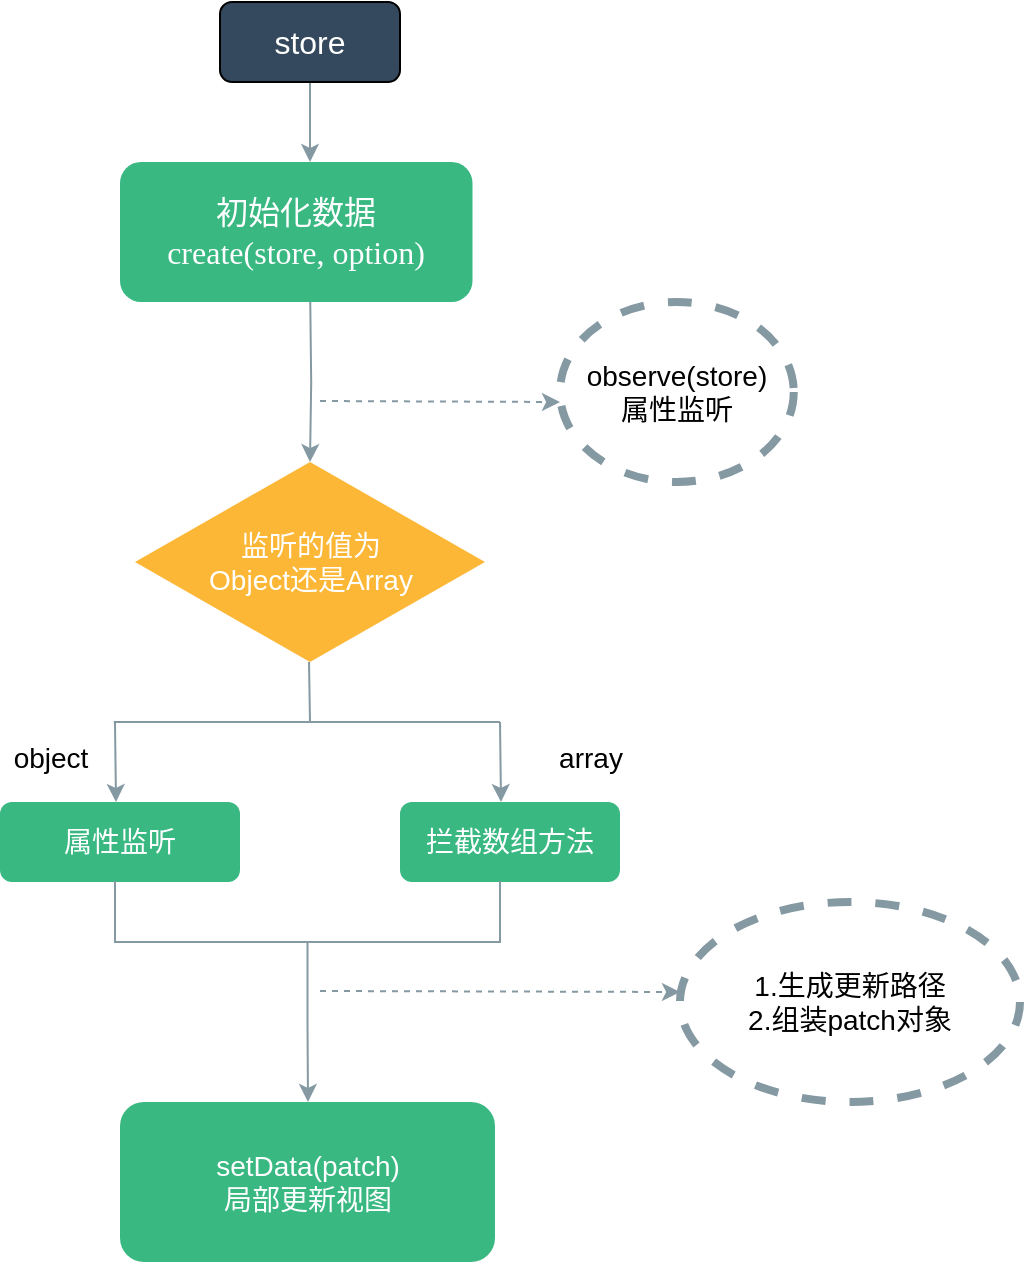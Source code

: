 <mxfile version="12.4.9" type="github">
  <diagram id="HDOymsAuf7TeRGKFn6x9" name="第 1 页">
    <mxGraphModel dx="853" dy="568" grid="1" gridSize="10" guides="1" tooltips="1" connect="1" arrows="1" fold="1" page="1" pageScale="1" pageWidth="827" pageHeight="1169" math="0" shadow="0">
      <root>
        <mxCell id="0"/>
        <mxCell id="1" parent="0"/>
        <mxCell id="tVM8W8fDKYf84uRTzSTe-3" value="" style="edgeStyle=orthogonalEdgeStyle;rounded=0;orthogonalLoop=1;jettySize=auto;html=1;exitX=0.5;exitY=1;exitDx=0;exitDy=0;strokeColor=#8599A3;" parent="1" source="MyKHsASreW0p2AuE-nyL-2" edge="1">
          <mxGeometry relative="1" as="geometry">
            <mxPoint x="345" y="150" as="targetPoint"/>
          </mxGeometry>
        </mxCell>
        <mxCell id="CQuu-iDLuuo4Fo0iYom9-3" value="&lt;font color=&quot;#ffffff&quot; style=&quot;font-size: 14px&quot;&gt;监听的值为&lt;br&gt;Object还是Array&lt;/font&gt;" style="rhombus;whiteSpace=wrap;html=1;fillColor=#fcb737;strokeColor=none;" parent="1" vertex="1">
          <mxGeometry x="257.5" y="300" width="175" height="100" as="geometry"/>
        </mxCell>
        <mxCell id="MyKHsASreW0p2AuE-nyL-2" value="&lt;font color=&quot;#ffffff&quot; style=&quot;font-size: 16px&quot;&gt;store&lt;/font&gt;" style="rounded=1;whiteSpace=wrap;html=1;fillColor=#34495D;" vertex="1" parent="1">
          <mxGeometry x="300" y="70" width="90" height="40" as="geometry"/>
        </mxCell>
        <mxCell id="MyKHsASreW0p2AuE-nyL-3" value="&lt;font color=&quot;#ffffff&quot; style=&quot;font-size: 16px&quot; face=&quot;Lucida Console&quot;&gt;初始化数据&lt;br&gt;create(store, option)&lt;br&gt;&lt;/font&gt;" style="rounded=1;whiteSpace=wrap;html=1;fillColor=#39b882;strokeColor=none;" vertex="1" parent="1">
          <mxGeometry x="250" y="150" width="176.25" height="70" as="geometry"/>
        </mxCell>
        <mxCell id="MyKHsASreW0p2AuE-nyL-6" value="" style="endArrow=classic;html=1;shadow=0;dashed=1;strokeColor=#8599A3;" edge="1" parent="1">
          <mxGeometry width="50" height="50" relative="1" as="geometry">
            <mxPoint x="350" y="269.5" as="sourcePoint"/>
            <mxPoint x="470" y="270" as="targetPoint"/>
          </mxGeometry>
        </mxCell>
        <mxCell id="MyKHsASreW0p2AuE-nyL-7" value="&lt;font style=&quot;font-size: 14px&quot;&gt;observe(store)&lt;br&gt;属性监听&lt;br&gt;&lt;/font&gt;" style="ellipse;whiteSpace=wrap;html=1;fillColor=none;strokeColor=#8599A3;dashed=1;strokeWidth=4;" vertex="1" parent="1">
          <mxGeometry x="470" y="220" width="116.87" height="90" as="geometry"/>
        </mxCell>
        <mxCell id="MyKHsASreW0p2AuE-nyL-12" value="" style="endArrow=none;html=1;shadow=0;strokeColor=#8599A3;" edge="1" parent="1">
          <mxGeometry width="50" height="50" relative="1" as="geometry">
            <mxPoint x="345" y="430" as="sourcePoint"/>
            <mxPoint x="344.51" y="400" as="targetPoint"/>
          </mxGeometry>
        </mxCell>
        <mxCell id="MyKHsASreW0p2AuE-nyL-13" value="" style="endArrow=none;html=1;shadow=0;strokeColor=#8599A3;" edge="1" parent="1">
          <mxGeometry width="50" height="50" relative="1" as="geometry">
            <mxPoint x="246.88" y="430" as="sourcePoint"/>
            <mxPoint x="440" y="430" as="targetPoint"/>
          </mxGeometry>
        </mxCell>
        <mxCell id="MyKHsASreW0p2AuE-nyL-17" value="" style="edgeStyle=orthogonalEdgeStyle;rounded=0;orthogonalLoop=1;jettySize=auto;html=1;exitX=0.5;exitY=1;exitDx=0;exitDy=0;strokeColor=#8599A3;entryX=0.5;entryY=0;entryDx=0;entryDy=0;" edge="1" parent="1" target="CQuu-iDLuuo4Fo0iYom9-3">
          <mxGeometry relative="1" as="geometry">
            <mxPoint x="345.13" y="220" as="sourcePoint"/>
            <mxPoint x="345.13" y="260" as="targetPoint"/>
            <Array as="points"/>
          </mxGeometry>
        </mxCell>
        <mxCell id="MyKHsASreW0p2AuE-nyL-18" value="" style="endArrow=classic;html=1;shadow=0;strokeColor=#8599A3;" edge="1" parent="1">
          <mxGeometry width="50" height="50" relative="1" as="geometry">
            <mxPoint x="247.5" y="430" as="sourcePoint"/>
            <mxPoint x="248" y="470" as="targetPoint"/>
          </mxGeometry>
        </mxCell>
        <mxCell id="MyKHsASreW0p2AuE-nyL-20" value="&lt;font color=&quot;#ffffff&quot; style=&quot;font-size: 14px&quot;&gt;属性监听&lt;/font&gt;" style="rounded=1;whiteSpace=wrap;html=1;fillColor=#39b882;strokeColor=none;" vertex="1" parent="1">
          <mxGeometry x="190" y="470" width="120" height="40" as="geometry"/>
        </mxCell>
        <mxCell id="MyKHsASreW0p2AuE-nyL-21" value="&lt;span style=&quot;font-weight: normal&quot;&gt;&lt;font style=&quot;font-size: 14px&quot;&gt;object&lt;/font&gt;&lt;/span&gt;" style="text;strokeColor=none;fillColor=none;html=1;fontSize=24;fontStyle=1;verticalAlign=middle;align=center;rounded=1;" vertex="1" parent="1">
          <mxGeometry x="190" y="430" width="50" height="30" as="geometry"/>
        </mxCell>
        <mxCell id="MyKHsASreW0p2AuE-nyL-22" value="&lt;span style=&quot;font-size: 14px ; font-weight: 400&quot;&gt;array&lt;/span&gt;" style="text;strokeColor=none;fillColor=none;html=1;fontSize=24;fontStyle=1;verticalAlign=middle;align=center;rounded=1;" vertex="1" parent="1">
          <mxGeometry x="460" y="430" width="50" height="30" as="geometry"/>
        </mxCell>
        <mxCell id="MyKHsASreW0p2AuE-nyL-23" value="&lt;font color=&quot;#ffffff&quot; style=&quot;font-size: 14px&quot;&gt;拦截数组方法&lt;/font&gt;" style="rounded=1;whiteSpace=wrap;html=1;fillColor=#39b882;strokeColor=none;" vertex="1" parent="1">
          <mxGeometry x="390" y="470" width="110" height="40" as="geometry"/>
        </mxCell>
        <mxCell id="MyKHsASreW0p2AuE-nyL-30" value="" style="endArrow=classic;html=1;shadow=0;strokeColor=#8599A3;" edge="1" parent="1">
          <mxGeometry width="50" height="50" relative="1" as="geometry">
            <mxPoint x="440" y="430" as="sourcePoint"/>
            <mxPoint x="440.5" y="470" as="targetPoint"/>
          </mxGeometry>
        </mxCell>
        <mxCell id="MyKHsASreW0p2AuE-nyL-36" value="" style="edgeStyle=orthogonalEdgeStyle;rounded=0;comic=0;orthogonalLoop=1;jettySize=auto;html=1;shadow=0;strokeColor=#8599A3;" edge="1" parent="1" source="MyKHsASreW0p2AuE-nyL-34">
          <mxGeometry relative="1" as="geometry">
            <mxPoint x="344" y="620" as="targetPoint"/>
          </mxGeometry>
        </mxCell>
        <mxCell id="MyKHsASreW0p2AuE-nyL-34" value="" style="shape=partialRectangle;whiteSpace=wrap;html=1;bottom=1;right=1;left=1;top=0;fillColor=none;routingCenterX=-0.5;rounded=1;strokeColor=#8599A3;" vertex="1" parent="1">
          <mxGeometry x="247.5" y="510" width="192.5" height="30" as="geometry"/>
        </mxCell>
        <mxCell id="MyKHsASreW0p2AuE-nyL-39" value="" style="endArrow=classic;html=1;shadow=0;dashed=1;strokeColor=#8599A3;" edge="1" parent="1">
          <mxGeometry width="50" height="50" relative="1" as="geometry">
            <mxPoint x="350" y="564.5" as="sourcePoint"/>
            <mxPoint x="530" y="565" as="targetPoint"/>
          </mxGeometry>
        </mxCell>
        <mxCell id="MyKHsASreW0p2AuE-nyL-40" value="&lt;font style=&quot;font-size: 14px&quot;&gt;1.生成更新路径&lt;br&gt;2.组装patch对象&lt;br&gt;&lt;/font&gt;" style="ellipse;whiteSpace=wrap;html=1;fillColor=none;strokeColor=#8599A3;dashed=1;strokeWidth=4;" vertex="1" parent="1">
          <mxGeometry x="530" y="520" width="170" height="100" as="geometry"/>
        </mxCell>
        <mxCell id="MyKHsASreW0p2AuE-nyL-41" value="&lt;font color=&quot;#ffffff&quot; style=&quot;font-size: 14px&quot;&gt;setData(patch&lt;/font&gt;&lt;span style=&quot;font-size: 14px ; color: rgb(255 , 255 , 255)&quot;&gt;)&lt;/span&gt;&lt;br&gt;&lt;font color=&quot;#ffffff&quot; style=&quot;font-size: 14px&quot;&gt;局部更新视图&lt;br&gt;&lt;/font&gt;" style="rounded=1;whiteSpace=wrap;html=1;fillColor=#39b882;strokeColor=none;" vertex="1" parent="1">
          <mxGeometry x="250" y="620" width="187.5" height="80" as="geometry"/>
        </mxCell>
      </root>
    </mxGraphModel>
  </diagram>
</mxfile>
